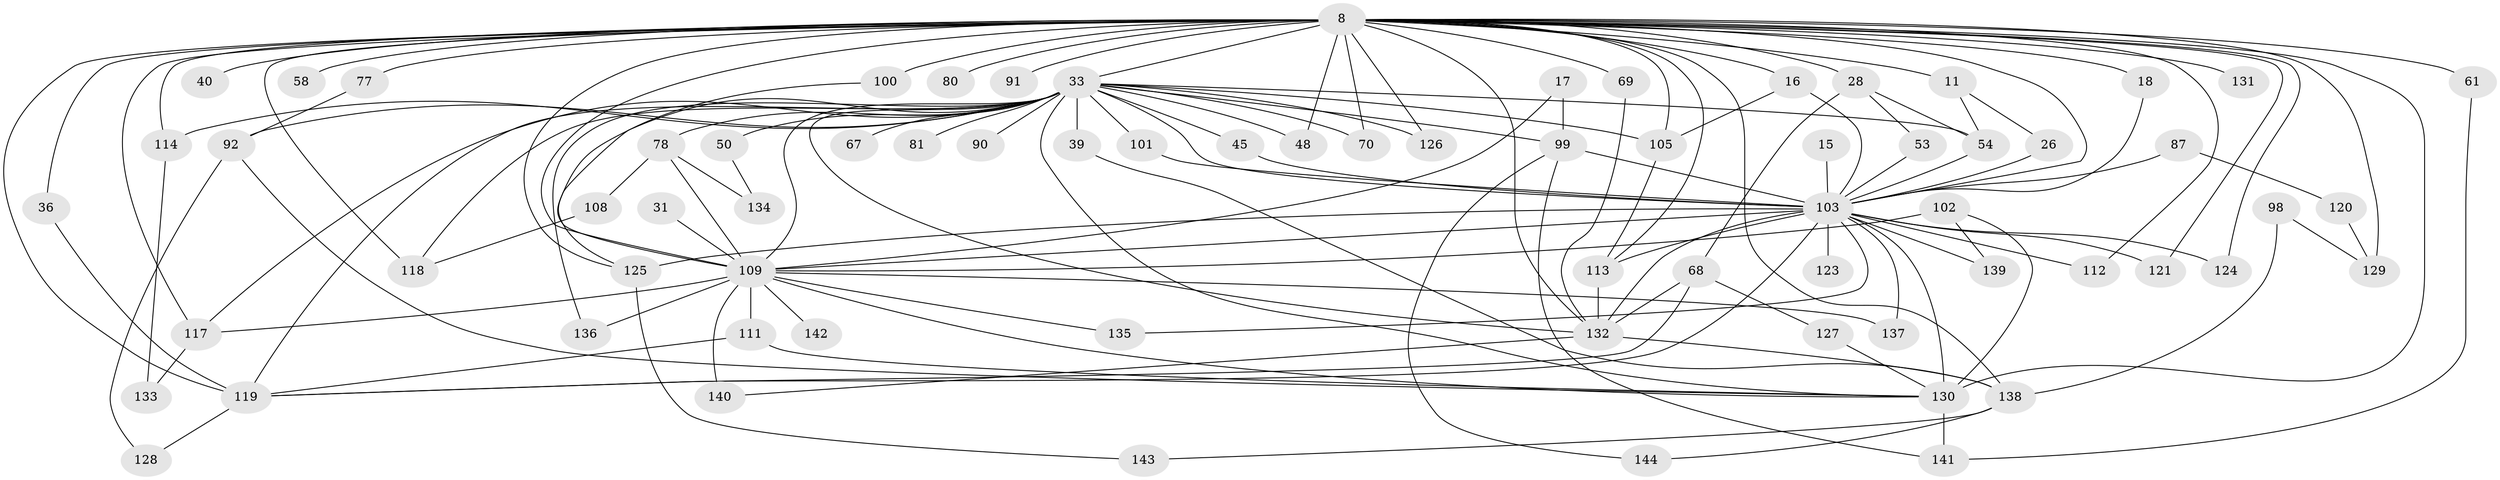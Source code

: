 // original degree distribution, {22: 0.020833333333333332, 26: 0.006944444444444444, 24: 0.006944444444444444, 30: 0.006944444444444444, 18: 0.006944444444444444, 23: 0.006944444444444444, 31: 0.006944444444444444, 32: 0.006944444444444444, 4: 0.1527777777777778, 6: 0.020833333333333332, 3: 0.19444444444444445, 2: 0.5138888888888888, 5: 0.041666666666666664, 8: 0.006944444444444444}
// Generated by graph-tools (version 1.1) at 2025/46/03/09/25 04:46:24]
// undirected, 72 vertices, 138 edges
graph export_dot {
graph [start="1"]
  node [color=gray90,style=filled];
  8 [super="+7+3"];
  11;
  15;
  16 [super="+13"];
  17;
  18;
  26;
  28;
  31;
  33 [super="+29+10"];
  36;
  39;
  40;
  45;
  48;
  50;
  53;
  54 [super="+32"];
  58;
  61;
  67;
  68 [super="+34"];
  69;
  70;
  77;
  78;
  80;
  81;
  87;
  90;
  91;
  92 [super="+74"];
  98;
  99 [super="+82+84+86"];
  100 [super="+51"];
  101;
  102 [super="+85"];
  103 [super="+60+9"];
  105 [super="+96+57"];
  108;
  109 [super="+42"];
  111 [super="+94"];
  112;
  113 [super="+47+66+106"];
  114 [super="+97"];
  117 [super="+37+63+89"];
  118 [super="+59"];
  119 [super="+44"];
  120;
  121;
  123;
  124;
  125 [super="+110"];
  126;
  127;
  128;
  129 [super="+43"];
  130 [super="+41+104+79"];
  131;
  132 [super="+122+83+65+95"];
  133;
  134;
  135;
  136;
  137;
  138 [super="+115+116"];
  139;
  140;
  141 [super="+107"];
  142;
  143;
  144;
  8 -- 36;
  8 -- 58 [weight=2];
  8 -- 61 [weight=2];
  8 -- 91 [weight=2];
  8 -- 109 [weight=11];
  8 -- 131 [weight=2];
  8 -- 69 [weight=2];
  8 -- 11 [weight=2];
  8 -- 138 [weight=4];
  8 -- 80;
  8 -- 18;
  8 -- 40 [weight=2];
  8 -- 112;
  8 -- 16;
  8 -- 114;
  8 -- 129 [weight=3];
  8 -- 70;
  8 -- 77;
  8 -- 28 [weight=2];
  8 -- 100 [weight=2];
  8 -- 48;
  8 -- 118 [weight=2];
  8 -- 121;
  8 -- 124;
  8 -- 125;
  8 -- 126;
  8 -- 119;
  8 -- 105;
  8 -- 103 [weight=9];
  8 -- 33 [weight=9];
  8 -- 117 [weight=2];
  8 -- 130;
  8 -- 113;
  8 -- 132 [weight=3];
  11 -- 26;
  11 -- 54;
  15 -- 103 [weight=2];
  16 -- 103 [weight=2];
  16 -- 105;
  17 -- 109 [weight=2];
  17 -- 99;
  18 -- 103;
  26 -- 103;
  28 -- 53;
  28 -- 68;
  28 -- 54;
  31 -- 109;
  33 -- 132 [weight=4];
  33 -- 103 [weight=6];
  33 -- 109 [weight=5];
  33 -- 130;
  33 -- 67;
  33 -- 70;
  33 -- 136;
  33 -- 78;
  33 -- 81 [weight=2];
  33 -- 90 [weight=2];
  33 -- 92 [weight=2];
  33 -- 99;
  33 -- 101;
  33 -- 39 [weight=2];
  33 -- 105 [weight=3];
  33 -- 45;
  33 -- 48;
  33 -- 50 [weight=2];
  33 -- 114 [weight=2];
  33 -- 118 [weight=2];
  33 -- 119 [weight=3];
  33 -- 126;
  33 -- 125;
  33 -- 54;
  33 -- 117;
  36 -- 119;
  39 -- 138;
  45 -- 103;
  50 -- 134;
  53 -- 103;
  54 -- 103;
  61 -- 141;
  68 -- 119;
  68 -- 127;
  68 -- 132;
  69 -- 132;
  77 -- 92;
  78 -- 108;
  78 -- 134;
  78 -- 109;
  87 -- 120;
  87 -- 103 [weight=2];
  92 -- 128;
  92 -- 130;
  98 -- 129;
  98 -- 138;
  99 -- 144;
  99 -- 103 [weight=4];
  99 -- 141;
  100 -- 109;
  101 -- 103;
  102 -- 139;
  102 -- 130;
  102 -- 109 [weight=2];
  103 -- 130 [weight=4];
  103 -- 135;
  103 -- 137;
  103 -- 139;
  103 -- 109 [weight=4];
  103 -- 112;
  103 -- 113 [weight=2];
  103 -- 119 [weight=2];
  103 -- 121;
  103 -- 123 [weight=2];
  103 -- 124;
  103 -- 125;
  103 -- 132 [weight=6];
  105 -- 113;
  108 -- 118;
  109 -- 130;
  109 -- 135;
  109 -- 136;
  109 -- 137;
  109 -- 140;
  109 -- 142 [weight=2];
  109 -- 111;
  109 -- 117 [weight=2];
  111 -- 119;
  111 -- 130;
  113 -- 132 [weight=2];
  114 -- 133;
  117 -- 133;
  119 -- 128;
  120 -- 129;
  125 -- 143;
  127 -- 130;
  130 -- 141;
  132 -- 140;
  132 -- 138;
  138 -- 144;
  138 -- 143;
}
